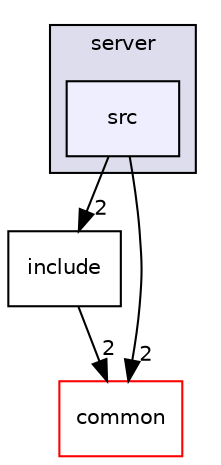 digraph "/home/denis/CLionProjects/mySSH/server/src" {
  compound=true
  node [ fontsize="10", fontname="Helvetica"];
  edge [ labelfontsize="10", labelfontname="Helvetica"];
  subgraph clusterdir_41e1742e44e2de38b3bc91f993fed282 {
    graph [ bgcolor="#ddddee", pencolor="black", label="server" fontname="Helvetica", fontsize="10", URL="dir_41e1742e44e2de38b3bc91f993fed282.html"]
  dir_a063914ab482288b7b0e1b2fca86158c [shape=box, label="src", style="filled", fillcolor="#eeeeff", pencolor="black", URL="dir_a063914ab482288b7b0e1b2fca86158c.html"];
  }
  dir_2b32f7736d6a65027d17676f6279053c [shape=box label="include" URL="dir_2b32f7736d6a65027d17676f6279053c.html"];
  dir_bdd9a5d540de89e9fe90efdfc6973a4f [shape=box label="common" fillcolor="white" style="filled" color="red" URL="dir_bdd9a5d540de89e9fe90efdfc6973a4f.html"];
  dir_a063914ab482288b7b0e1b2fca86158c->dir_2b32f7736d6a65027d17676f6279053c [headlabel="2", labeldistance=1.5 headhref="dir_000007_000006.html"];
  dir_a063914ab482288b7b0e1b2fca86158c->dir_bdd9a5d540de89e9fe90efdfc6973a4f [headlabel="2", labeldistance=1.5 headhref="dir_000007_000002.html"];
  dir_2b32f7736d6a65027d17676f6279053c->dir_bdd9a5d540de89e9fe90efdfc6973a4f [headlabel="2", labeldistance=1.5 headhref="dir_000006_000002.html"];
}
